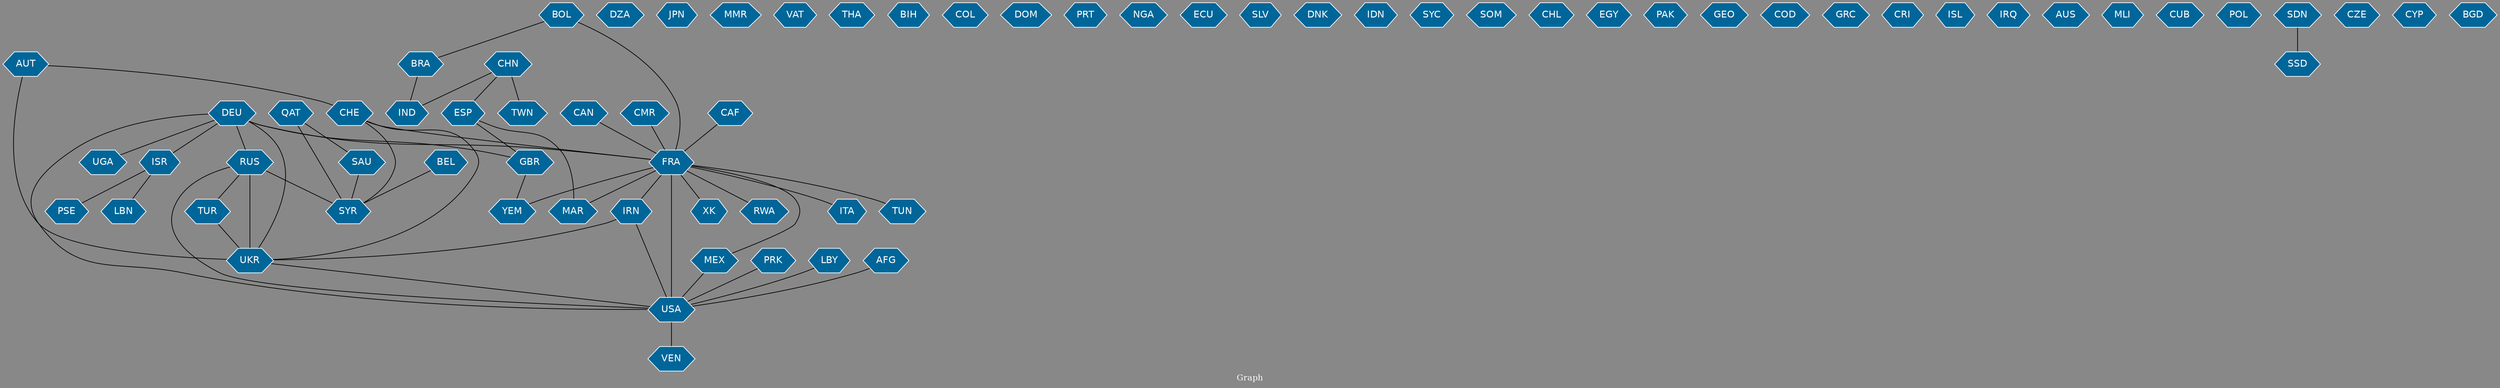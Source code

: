 // Countries together in item graph
graph {
	graph [bgcolor="#888888" fontcolor=white fontsize=12 label="Graph" outputorder=edgesfirst overlap=prism]
	node [color=white fillcolor="#006699" fontcolor=white fontname=Helvetica shape=hexagon style=filled]
	edge [arrowhead=open color=black fontcolor=white fontname=Courier fontsize=12]
		ISR [label=ISR]
		PSE [label=PSE]
		CHE [label=CHE]
		DZA [label=DZA]
		RUS [label=RUS]
		UKR [label=UKR]
		SYR [label=SYR]
		TUR [label=TUR]
		USA [label=USA]
		CAF [label=CAF]
		FRA [label=FRA]
		JPN [label=JPN]
		CAN [label=CAN]
		UGA [label=UGA]
		RWA [label=RWA]
		MEX [label=MEX]
		GBR [label=GBR]
		MMR [label=MMR]
		BRA [label=BRA]
		VAT [label=VAT]
		PRK [label=PRK]
		THA [label=THA]
		LBN [label=LBN]
		ITA [label=ITA]
		BIH [label=BIH]
		TUN [label=TUN]
		MAR [label=MAR]
		IRN [label=IRN]
		COL [label=COL]
		SAU [label=SAU]
		QAT [label=QAT]
		CHN [label=CHN]
		VEN [label=VEN]
		DOM [label=DOM]
		PRT [label=PRT]
		NGA [label=NGA]
		ECU [label=ECU]
		DEU [label=DEU]
		SLV [label=SLV]
		LBY [label=LBY]
		ESP [label=ESP]
		BOL [label=BOL]
		DNK [label=DNK]
		IND [label=IND]
		IDN [label=IDN]
		SYC [label=SYC]
		SOM [label=SOM]
		AUT [label=AUT]
		AFG [label=AFG]
		CHL [label=CHL]
		XK [label=XK]
		BEL [label=BEL]
		EGY [label=EGY]
		PAK [label=PAK]
		TWN [label=TWN]
		GEO [label=GEO]
		COD [label=COD]
		GRC [label=GRC]
		CRI [label=CRI]
		ISL [label=ISL]
		YEM [label=YEM]
		IRQ [label=IRQ]
		AUS [label=AUS]
		MLI [label=MLI]
		CUB [label=CUB]
		POL [label=POL]
		SSD [label=SSD]
		SDN [label=SDN]
		CZE [label=CZE]
		CMR [label=CMR]
		CYP [label=CYP]
		BGD [label=BGD]
			FRA -- USA [weight=44]
			DEU -- FRA [weight=3]
			DEU -- UKR [weight=1]
			ISR -- PSE [weight=2]
			DEU -- RUS [weight=2]
			BOL -- BRA [weight=1]
			FRA -- XK [weight=1]
			CHN -- IND [weight=1]
			FRA -- IRN [weight=3]
			CAF -- FRA [weight=14]
			GBR -- YEM [weight=1]
			RUS -- TUR [weight=7]
			RUS -- SYR [weight=4]
			BOL -- FRA [weight=1]
			TUR -- UKR [weight=2]
			QAT -- SYR [weight=2]
			FRA -- YEM [weight=2]
			CHN -- TWN [weight=2]
			FRA -- TUN [weight=5]
			FRA -- MAR [weight=5]
			AUT -- CHE [weight=1]
			BEL -- SYR [weight=1]
			AFG -- USA [weight=3]
			MEX -- USA [weight=1]
			IRN -- UKR [weight=1]
			CAN -- FRA [weight=1]
			ISR -- LBN [weight=1]
			RUS -- USA [weight=7]
			CHE -- UKR [weight=1]
			UKR -- USA [weight=4]
			RUS -- UKR [weight=48]
			USA -- VEN [weight=1]
			CMR -- FRA [weight=1]
			IRN -- USA [weight=1]
			FRA -- ITA [weight=3]
			LBY -- USA [weight=1]
			QAT -- SAU [weight=2]
			AUT -- UKR [weight=2]
			SDN -- SSD [weight=1]
			ESP -- GBR [weight=1]
			ESP -- MAR [weight=1]
			FRA -- MEX [weight=1]
			DEU -- USA [weight=1]
			CHE -- FRA [weight=1]
			CHN -- ESP [weight=1]
			FRA -- RWA [weight=2]
			PRK -- USA [weight=2]
			SAU -- SYR [weight=2]
			DEU -- GBR [weight=1]
			CHE -- SYR [weight=3]
			DEU -- ISR [weight=1]
			DEU -- UGA [weight=2]
			BRA -- IND [weight=1]
}